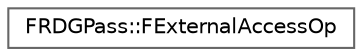 digraph "Graphical Class Hierarchy"
{
 // INTERACTIVE_SVG=YES
 // LATEX_PDF_SIZE
  bgcolor="transparent";
  edge [fontname=Helvetica,fontsize=10,labelfontname=Helvetica,labelfontsize=10];
  node [fontname=Helvetica,fontsize=10,shape=box,height=0.2,width=0.4];
  rankdir="LR";
  Node0 [id="Node000000",label="FRDGPass::FExternalAccessOp",height=0.2,width=0.4,color="grey40", fillcolor="white", style="filled",URL="$d3/da0/structFRDGPass_1_1FExternalAccessOp.html",tooltip=" "];
}
